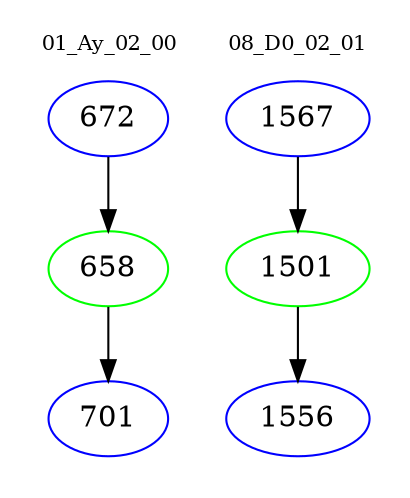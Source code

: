 digraph{
subgraph cluster_0 {
color = white
label = "01_Ay_02_00";
fontsize=10;
T0_672 [label="672", color="blue"]
T0_672 -> T0_658 [color="black"]
T0_658 [label="658", color="green"]
T0_658 -> T0_701 [color="black"]
T0_701 [label="701", color="blue"]
}
subgraph cluster_1 {
color = white
label = "08_D0_02_01";
fontsize=10;
T1_1567 [label="1567", color="blue"]
T1_1567 -> T1_1501 [color="black"]
T1_1501 [label="1501", color="green"]
T1_1501 -> T1_1556 [color="black"]
T1_1556 [label="1556", color="blue"]
}
}

